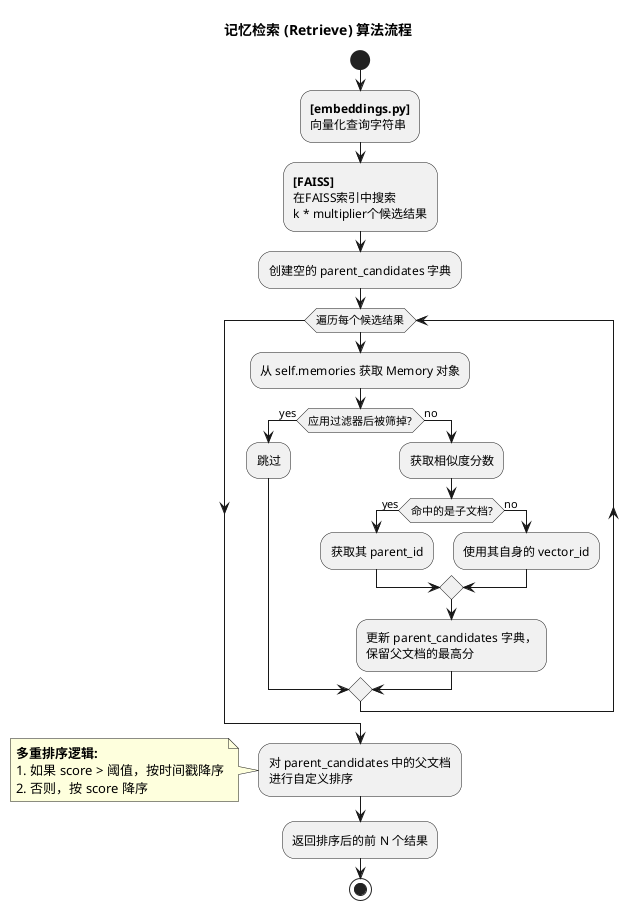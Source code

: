 @startuml
title 记忆检索 (Retrieve) 算法流程

start
:<b>[embeddings.py]</b>
向量化查询字符串;
:<b>[FAISS]</b>
在FAISS索引中搜索
k * multiplier个候选结果;
:创建空的 parent_candidates 字典;
while (遍历每个候选结果)
  :从 self.memories 获取 Memory 对象;
  if (应用过滤器后被筛掉?) then (yes)
    :跳过;
  else (no)
    :获取相似度分数;
    if (命中的是子文档?) then (yes)
      :获取其 parent_id;
    else (no)
      :使用其自身的 vector_id;
    endif
    :更新 parent_candidates 字典，
    保留父文档的最高分;
  endif
endwhile

:对 parent_candidates 中的父文档
进行自定义排序;
note left
  <b>多重排序逻辑:</b>
  1. 如果 score > 阈值，按时间戳降序
  2. 否则，按 score 降序
end note
:返回排序后的前 N 个结果;
stop
@enduml 
